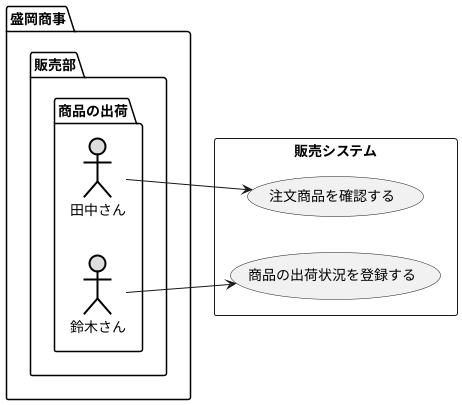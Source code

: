 @startuml 例題3
left to right direction
package 盛岡商事{
    package 販売部{
        package 商品の出荷{
actor 田中さん as tana #DDDDDD;line:black;line.bold;
actor 鈴木さん as suzu #DDDDDD;line:black;line.bold;
        }
}
    }

rectangle 販売システム {
usecase 注文商品を確認する as A
usecase 商品の出荷状況を登録する as B

}


tana -->  A  
suzu --> B
@enduml
